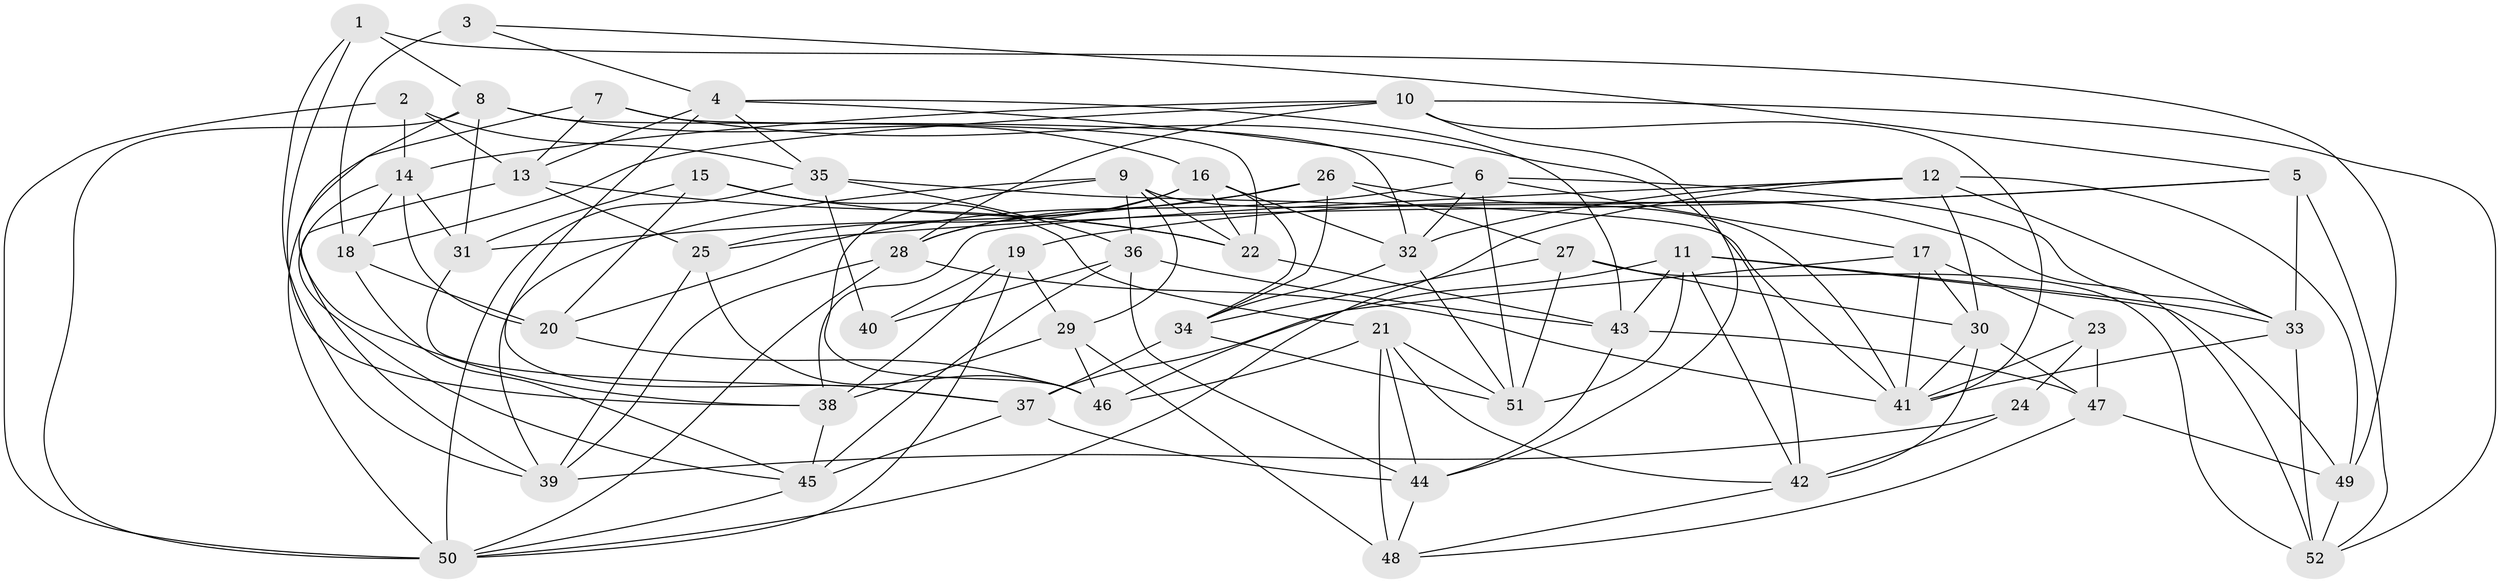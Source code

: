 // original degree distribution, {4: 1.0}
// Generated by graph-tools (version 1.1) at 2025/03/03/09/25 03:03:09]
// undirected, 52 vertices, 142 edges
graph export_dot {
graph [start="1"]
  node [color=gray90,style=filled];
  1;
  2;
  3;
  4;
  5;
  6;
  7;
  8;
  9;
  10;
  11;
  12;
  13;
  14;
  15;
  16;
  17;
  18;
  19;
  20;
  21;
  22;
  23;
  24;
  25;
  26;
  27;
  28;
  29;
  30;
  31;
  32;
  33;
  34;
  35;
  36;
  37;
  38;
  39;
  40;
  41;
  42;
  43;
  44;
  45;
  46;
  47;
  48;
  49;
  50;
  51;
  52;
  1 -- 8 [weight=1.0];
  1 -- 38 [weight=1.0];
  1 -- 39 [weight=1.0];
  1 -- 49 [weight=1.0];
  2 -- 13 [weight=1.0];
  2 -- 14 [weight=1.0];
  2 -- 35 [weight=1.0];
  2 -- 50 [weight=1.0];
  3 -- 4 [weight=1.0];
  3 -- 5 [weight=1.0];
  3 -- 18 [weight=2.0];
  4 -- 6 [weight=1.0];
  4 -- 13 [weight=1.0];
  4 -- 35 [weight=1.0];
  4 -- 37 [weight=1.0];
  4 -- 43 [weight=1.0];
  5 -- 19 [weight=1.0];
  5 -- 25 [weight=1.0];
  5 -- 33 [weight=1.0];
  5 -- 52 [weight=2.0];
  6 -- 17 [weight=1.0];
  6 -- 20 [weight=1.0];
  6 -- 32 [weight=1.0];
  6 -- 33 [weight=1.0];
  6 -- 51 [weight=1.0];
  7 -- 13 [weight=1.0];
  7 -- 22 [weight=1.0];
  7 -- 42 [weight=1.0];
  7 -- 50 [weight=1.0];
  8 -- 16 [weight=1.0];
  8 -- 31 [weight=1.0];
  8 -- 32 [weight=1.0];
  8 -- 38 [weight=1.0];
  8 -- 50 [weight=1.0];
  9 -- 22 [weight=1.0];
  9 -- 29 [weight=1.0];
  9 -- 36 [weight=1.0];
  9 -- 39 [weight=1.0];
  9 -- 41 [weight=1.0];
  9 -- 46 [weight=1.0];
  10 -- 14 [weight=1.0];
  10 -- 18 [weight=1.0];
  10 -- 28 [weight=1.0];
  10 -- 41 [weight=1.0];
  10 -- 44 [weight=1.0];
  10 -- 52 [weight=1.0];
  11 -- 33 [weight=1.0];
  11 -- 42 [weight=1.0];
  11 -- 43 [weight=1.0];
  11 -- 46 [weight=1.0];
  11 -- 49 [weight=1.0];
  11 -- 51 [weight=1.0];
  12 -- 30 [weight=1.0];
  12 -- 32 [weight=1.0];
  12 -- 33 [weight=1.0];
  12 -- 38 [weight=1.0];
  12 -- 49 [weight=1.0];
  12 -- 50 [weight=1.0];
  13 -- 22 [weight=1.0];
  13 -- 25 [weight=1.0];
  13 -- 39 [weight=1.0];
  14 -- 18 [weight=1.0];
  14 -- 20 [weight=1.0];
  14 -- 31 [weight=1.0];
  14 -- 45 [weight=1.0];
  15 -- 20 [weight=1.0];
  15 -- 21 [weight=1.0];
  15 -- 22 [weight=1.0];
  15 -- 31 [weight=1.0];
  16 -- 22 [weight=1.0];
  16 -- 25 [weight=1.0];
  16 -- 28 [weight=1.0];
  16 -- 32 [weight=1.0];
  16 -- 34 [weight=1.0];
  17 -- 23 [weight=2.0];
  17 -- 30 [weight=1.0];
  17 -- 37 [weight=1.0];
  17 -- 41 [weight=1.0];
  18 -- 20 [weight=1.0];
  18 -- 45 [weight=1.0];
  19 -- 29 [weight=1.0];
  19 -- 38 [weight=1.0];
  19 -- 40 [weight=2.0];
  19 -- 50 [weight=1.0];
  20 -- 46 [weight=2.0];
  21 -- 42 [weight=1.0];
  21 -- 44 [weight=1.0];
  21 -- 46 [weight=1.0];
  21 -- 48 [weight=1.0];
  21 -- 51 [weight=1.0];
  22 -- 43 [weight=1.0];
  23 -- 24 [weight=2.0];
  23 -- 41 [weight=1.0];
  23 -- 47 [weight=1.0];
  24 -- 39 [weight=1.0];
  24 -- 42 [weight=1.0];
  25 -- 39 [weight=1.0];
  25 -- 46 [weight=2.0];
  26 -- 27 [weight=1.0];
  26 -- 28 [weight=1.0];
  26 -- 31 [weight=2.0];
  26 -- 34 [weight=1.0];
  26 -- 52 [weight=1.0];
  27 -- 30 [weight=1.0];
  27 -- 34 [weight=1.0];
  27 -- 51 [weight=1.0];
  27 -- 52 [weight=2.0];
  28 -- 39 [weight=1.0];
  28 -- 41 [weight=1.0];
  28 -- 50 [weight=1.0];
  29 -- 38 [weight=1.0];
  29 -- 46 [weight=1.0];
  29 -- 48 [weight=2.0];
  30 -- 41 [weight=1.0];
  30 -- 42 [weight=1.0];
  30 -- 47 [weight=1.0];
  31 -- 37 [weight=1.0];
  32 -- 34 [weight=1.0];
  32 -- 51 [weight=1.0];
  33 -- 41 [weight=1.0];
  33 -- 52 [weight=1.0];
  34 -- 37 [weight=1.0];
  34 -- 51 [weight=1.0];
  35 -- 36 [weight=1.0];
  35 -- 40 [weight=1.0];
  35 -- 41 [weight=1.0];
  35 -- 50 [weight=1.0];
  36 -- 40 [weight=1.0];
  36 -- 43 [weight=1.0];
  36 -- 44 [weight=1.0];
  36 -- 45 [weight=1.0];
  37 -- 44 [weight=1.0];
  37 -- 45 [weight=1.0];
  38 -- 45 [weight=1.0];
  42 -- 48 [weight=1.0];
  43 -- 44 [weight=1.0];
  43 -- 47 [weight=1.0];
  44 -- 48 [weight=1.0];
  45 -- 50 [weight=1.0];
  47 -- 48 [weight=1.0];
  47 -- 49 [weight=2.0];
  49 -- 52 [weight=1.0];
}
